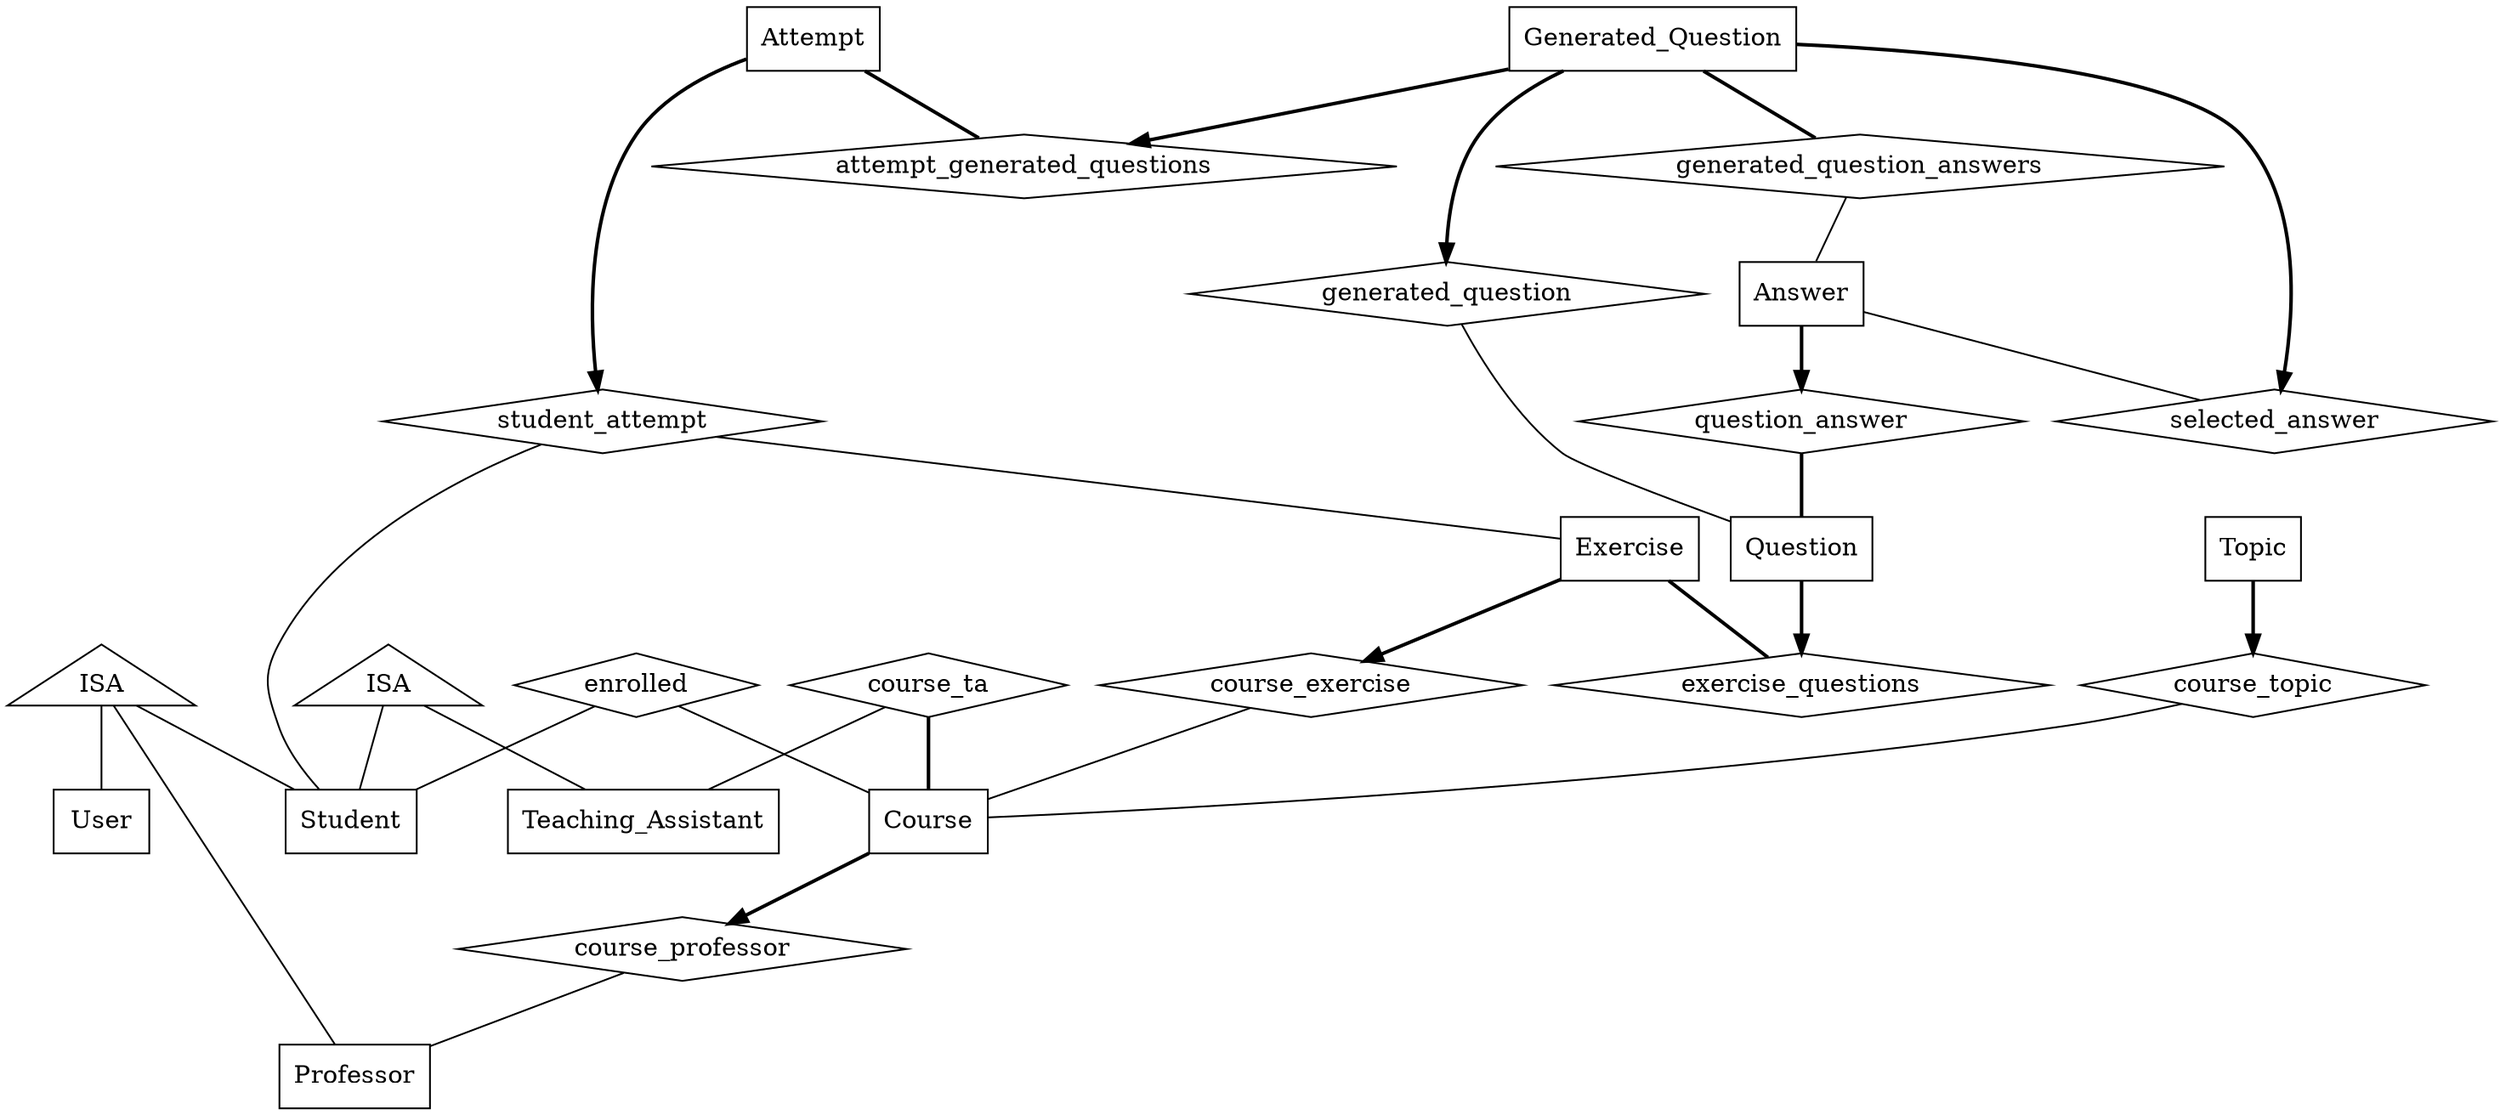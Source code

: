// dot -Tpng er_diagram.gv > diagram.png

// a simple er diagram without any attributes, only relations

digraph G {

//  ratio=compress;
//  size="8.5,11";
//  orientation=landscape;



    User[shape=box]
  
//    User -> {user_name[label=<<u>name</u>>]; password; first_name; last_name; dob} [arrowhead=none]
  
    Professor[shape=box]
    Student[shape=box]
    Teaching_Assistant[shape=box]
  
    prof_student_isa_user_relation[shape=triangle, label="ISA"]
    ta_isa_student_relation[shape=triangle,label="ISA"]
    
    prof_student_isa_user_relation -> {User; Professor; Student} [arrowhead=none]
  
    ta_isa_student_relation -> {Student; Teaching_Assistant} [arrowhead=none]

  Course[shape=box]
//  Course -> {course_name[label="name"]; room; token[label=<<u>token</u>>]; course_start_date[label="start_date"]; course_end_date[label="end_date"]} [arrowhead=none]

  // course -> professor is one-to-many, total participation for course
  course_professor[shape=diamond]
  Course -> course_professor[style=bold]
  course_professor -> Professor [arrowhead=none]

  // course -> TA is one-to-many, total participation for course
  course_ta[shape=diamond]
  course_ta -> Teaching_Assistant [arrowhead=none]
  course_ta -> Course [arrowhead=none, style=bold]

  // student -> course is many to many
  enrolled[shape=diamond]
  enrolled -> {Student; Course} [arrowhead=none]


  Topic[shape=box]

  // course -> topic is one-to-many, total participation for topic
  course_topic[shape=diamond]
  course_topic -> Course [arrowhead=none]
  Topic -> course_topic [style=bold]
//  Topic -> {topic_id[label=<<u>id</u>>]; topic_name } [arrowhead=none]



  Exercise[shape=box]

//  Exercise -> {exercise_id[label=<<u>id</u>>]; title; inclass_home; seed; correct_points; incorrect_points; score_method; retries; start_date; end_date;} [arrowhead=none]

/*
  // Exercise -> Topic is many-to-many
  exercise_topic[shape=diamond]
  Exercise -> exercise_topic[arrowhead=none]
  Topic -> exercise_topic[arrowhead=none]
*/

  // course -> exercise is one-to-many, total participation for exercises
  course_exercise[shape=diamond]
  course_exercise -> Course [arrowhead=none]
  Exercise -> course_exercise [style=bold]


  Question[shape=box]
//  Question -> {question_id[label=<<u>id</u>>]; question_text[label="text"]; hint; difficulty; detailed_explanation} [arrowhead=none]

  // exercise -> question is one-to-many, total participation for both
  exercise_questions[shape=diamond]
  Exercise -> exercise_questions[arrowhead=none, style=bold, weight=10]
  Question -> exercise_questions[style=bold, weight=10]

  Answer[shape=box]
//  Answer -> {answer_id[label=<<u>id</u>>]; correct; answer_text[label="text"]; explanation;} [arrowhead=none]

  // question -> answer is one-to-many, total participation for both
  question_answer[shape=diamond]
  question_answer -> Question [arrowhead=none, style=bold, weight=10]
  Answer -> question_answer [style=bold, weight=10]


  Attempt[shape=box]
//  Attempt -> {attempt_id[label=<<u>id</u>>]; submission_time} [arrowhead=none]

  // Attempt -> Generated_Question is one-to many, total participation for both
  attempt_generated_questions[shape=diamond]
  Attempt -> attempt_generated_questions[style=bold, arrowhead=none]
  Generated_Question -> attempt_generated_questions[style=bold]


  // A generated question is a question with randomly-chosen answers, one of which student selects
  Generated_Question[shape=box]
//  Generated_Question -> {student_explanation; partial_credit; order}[arrowhead=none]


  // Generated_Question -> Question is many-to-one, total participation for the former
  generated_question[shape=diamond]
  Generated_Question -> generated_question[style=bold]
  generated_question -> Question[arrowhead=none]

  // Generated_Question -> Answer is many-to-many, total participation for the former
  generated_question_answers[shape=diamond]
  generated_question_answers -> Answer [arrowhead=none]
  Generated_Question -> generated_question_answers [style=bold, arrowhead=none]

  // Generated_Question -> selected_answer is many-to one, total participation for the former
  selected_answer[shape=diamond]
  Generated_Question -> selected_answer[style=bold]
  Answer -> selected_answer[arrowhead=none]


  // student -> attempt is one-to-many, total participation for attempt
  student_attempt[shape=diamond]
  student_attempt -> {Student;Exercise} [arrowhead=none]
  Attempt -> student_attempt [style=bold]
  

}

